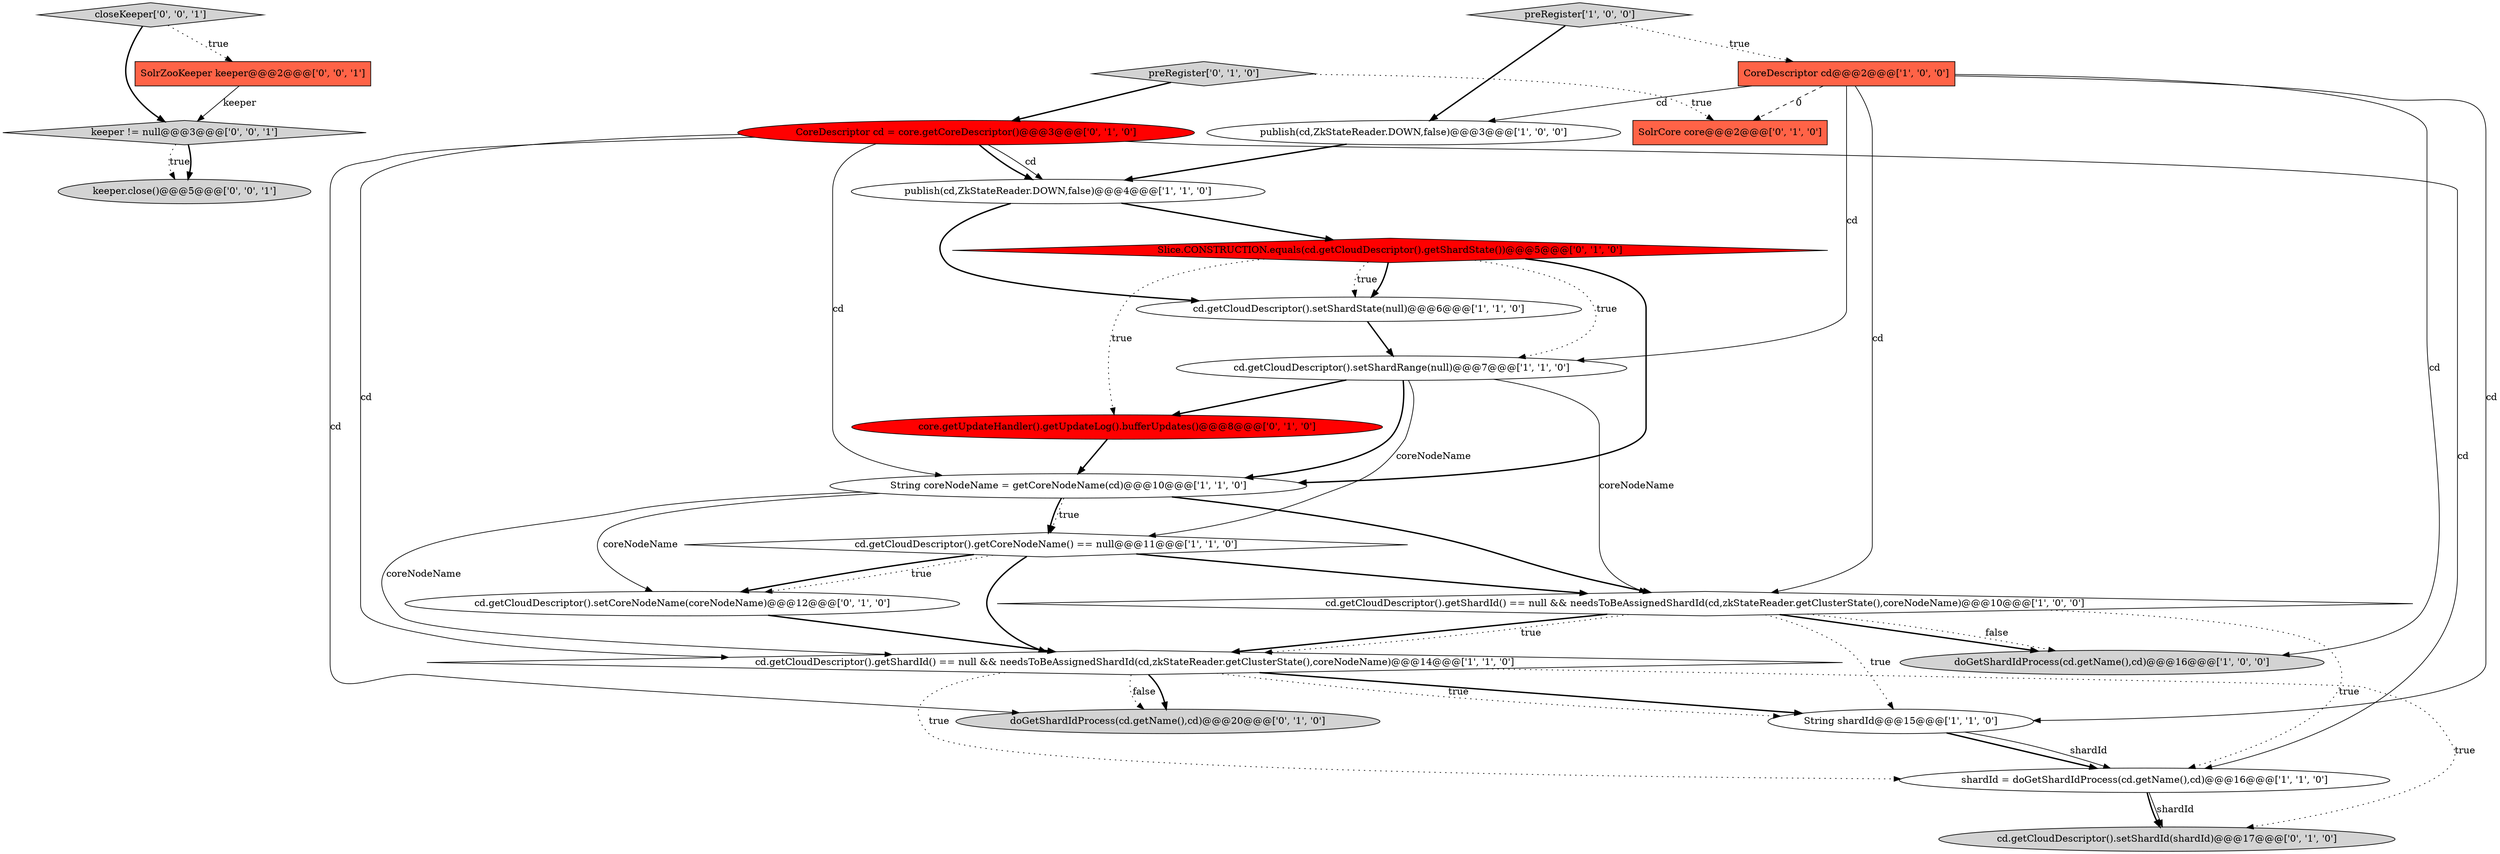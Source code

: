 digraph {
23 [style = filled, label = "keeper.close()@@@5@@@['0', '0', '1']", fillcolor = lightgray, shape = ellipse image = "AAA0AAABBB3BBB"];
7 [style = filled, label = "String shardId@@@15@@@['1', '1', '0']", fillcolor = white, shape = ellipse image = "AAA0AAABBB1BBB"];
10 [style = filled, label = "cd.getCloudDescriptor().getCoreNodeName() == null@@@11@@@['1', '1', '0']", fillcolor = white, shape = diamond image = "AAA0AAABBB1BBB"];
17 [style = filled, label = "Slice.CONSTRUCTION.equals(cd.getCloudDescriptor().getShardState())@@@5@@@['0', '1', '0']", fillcolor = red, shape = diamond image = "AAA1AAABBB2BBB"];
12 [style = filled, label = "preRegister['1', '0', '0']", fillcolor = lightgray, shape = diamond image = "AAA0AAABBB1BBB"];
3 [style = filled, label = "shardId = doGetShardIdProcess(cd.getName(),cd)@@@16@@@['1', '1', '0']", fillcolor = white, shape = ellipse image = "AAA0AAABBB1BBB"];
14 [style = filled, label = "SolrCore core@@@2@@@['0', '1', '0']", fillcolor = tomato, shape = box image = "AAA1AAABBB2BBB"];
19 [style = filled, label = "CoreDescriptor cd = core.getCoreDescriptor()@@@3@@@['0', '1', '0']", fillcolor = red, shape = ellipse image = "AAA1AAABBB2BBB"];
13 [style = filled, label = "core.getUpdateHandler().getUpdateLog().bufferUpdates()@@@8@@@['0', '1', '0']", fillcolor = red, shape = ellipse image = "AAA1AAABBB2BBB"];
5 [style = filled, label = "publish(cd,ZkStateReader.DOWN,false)@@@4@@@['1', '1', '0']", fillcolor = white, shape = ellipse image = "AAA0AAABBB1BBB"];
0 [style = filled, label = "cd.getCloudDescriptor().getShardId() == null && needsToBeAssignedShardId(cd,zkStateReader.getClusterState(),coreNodeName)@@@14@@@['1', '1', '0']", fillcolor = white, shape = diamond image = "AAA0AAABBB1BBB"];
22 [style = filled, label = "keeper != null@@@3@@@['0', '0', '1']", fillcolor = lightgray, shape = diamond image = "AAA0AAABBB3BBB"];
6 [style = filled, label = "cd.getCloudDescriptor().setShardState(null)@@@6@@@['1', '1', '0']", fillcolor = white, shape = ellipse image = "AAA0AAABBB1BBB"];
16 [style = filled, label = "preRegister['0', '1', '0']", fillcolor = lightgray, shape = diamond image = "AAA0AAABBB2BBB"];
4 [style = filled, label = "doGetShardIdProcess(cd.getName(),cd)@@@16@@@['1', '0', '0']", fillcolor = lightgray, shape = ellipse image = "AAA0AAABBB1BBB"];
1 [style = filled, label = "cd.getCloudDescriptor().getShardId() == null && needsToBeAssignedShardId(cd,zkStateReader.getClusterState(),coreNodeName)@@@10@@@['1', '0', '0']", fillcolor = white, shape = diamond image = "AAA0AAABBB1BBB"];
21 [style = filled, label = "closeKeeper['0', '0', '1']", fillcolor = lightgray, shape = diamond image = "AAA0AAABBB3BBB"];
24 [style = filled, label = "SolrZooKeeper keeper@@@2@@@['0', '0', '1']", fillcolor = tomato, shape = box image = "AAA0AAABBB3BBB"];
18 [style = filled, label = "cd.getCloudDescriptor().setShardId(shardId)@@@17@@@['0', '1', '0']", fillcolor = lightgray, shape = ellipse image = "AAA0AAABBB2BBB"];
2 [style = filled, label = "cd.getCloudDescriptor().setShardRange(null)@@@7@@@['1', '1', '0']", fillcolor = white, shape = ellipse image = "AAA0AAABBB1BBB"];
11 [style = filled, label = "publish(cd,ZkStateReader.DOWN,false)@@@3@@@['1', '0', '0']", fillcolor = white, shape = ellipse image = "AAA0AAABBB1BBB"];
9 [style = filled, label = "String coreNodeName = getCoreNodeName(cd)@@@10@@@['1', '1', '0']", fillcolor = white, shape = ellipse image = "AAA0AAABBB1BBB"];
8 [style = filled, label = "CoreDescriptor cd@@@2@@@['1', '0', '0']", fillcolor = tomato, shape = box image = "AAA1AAABBB1BBB"];
15 [style = filled, label = "doGetShardIdProcess(cd.getName(),cd)@@@20@@@['0', '1', '0']", fillcolor = lightgray, shape = ellipse image = "AAA0AAABBB2BBB"];
20 [style = filled, label = "cd.getCloudDescriptor().setCoreNodeName(coreNodeName)@@@12@@@['0', '1', '0']", fillcolor = white, shape = ellipse image = "AAA0AAABBB2BBB"];
1->4 [style = bold, label=""];
10->20 [style = bold, label=""];
22->23 [style = dotted, label="true"];
0->18 [style = dotted, label="true"];
8->11 [style = solid, label="cd"];
17->6 [style = bold, label=""];
17->6 [style = dotted, label="true"];
2->1 [style = solid, label="coreNodeName"];
12->8 [style = dotted, label="true"];
8->2 [style = solid, label="cd"];
17->9 [style = bold, label=""];
20->0 [style = bold, label=""];
2->10 [style = solid, label="coreNodeName"];
12->11 [style = bold, label=""];
1->0 [style = bold, label=""];
2->9 [style = bold, label=""];
9->10 [style = bold, label=""];
8->14 [style = dashed, label="0"];
16->19 [style = bold, label=""];
5->17 [style = bold, label=""];
22->23 [style = bold, label=""];
8->7 [style = solid, label="cd"];
0->15 [style = bold, label=""];
7->3 [style = bold, label=""];
8->1 [style = solid, label="cd"];
0->7 [style = bold, label=""];
6->2 [style = bold, label=""];
2->13 [style = bold, label=""];
19->15 [style = solid, label="cd"];
3->18 [style = bold, label=""];
19->5 [style = bold, label=""];
1->7 [style = dotted, label="true"];
1->3 [style = dotted, label="true"];
24->22 [style = solid, label="keeper"];
11->5 [style = bold, label=""];
19->9 [style = solid, label="cd"];
0->15 [style = dotted, label="false"];
3->18 [style = solid, label="shardId"];
5->6 [style = bold, label=""];
1->4 [style = dotted, label="false"];
21->24 [style = dotted, label="true"];
21->22 [style = bold, label=""];
10->20 [style = dotted, label="true"];
19->5 [style = solid, label="cd"];
10->0 [style = bold, label=""];
16->14 [style = dotted, label="true"];
7->3 [style = solid, label="shardId"];
17->2 [style = dotted, label="true"];
13->9 [style = bold, label=""];
9->0 [style = solid, label="coreNodeName"];
9->20 [style = solid, label="coreNodeName"];
19->3 [style = solid, label="cd"];
1->0 [style = dotted, label="true"];
9->1 [style = bold, label=""];
0->3 [style = dotted, label="true"];
10->1 [style = bold, label=""];
9->10 [style = dotted, label="true"];
17->13 [style = dotted, label="true"];
8->4 [style = solid, label="cd"];
19->0 [style = solid, label="cd"];
0->7 [style = dotted, label="true"];
}
